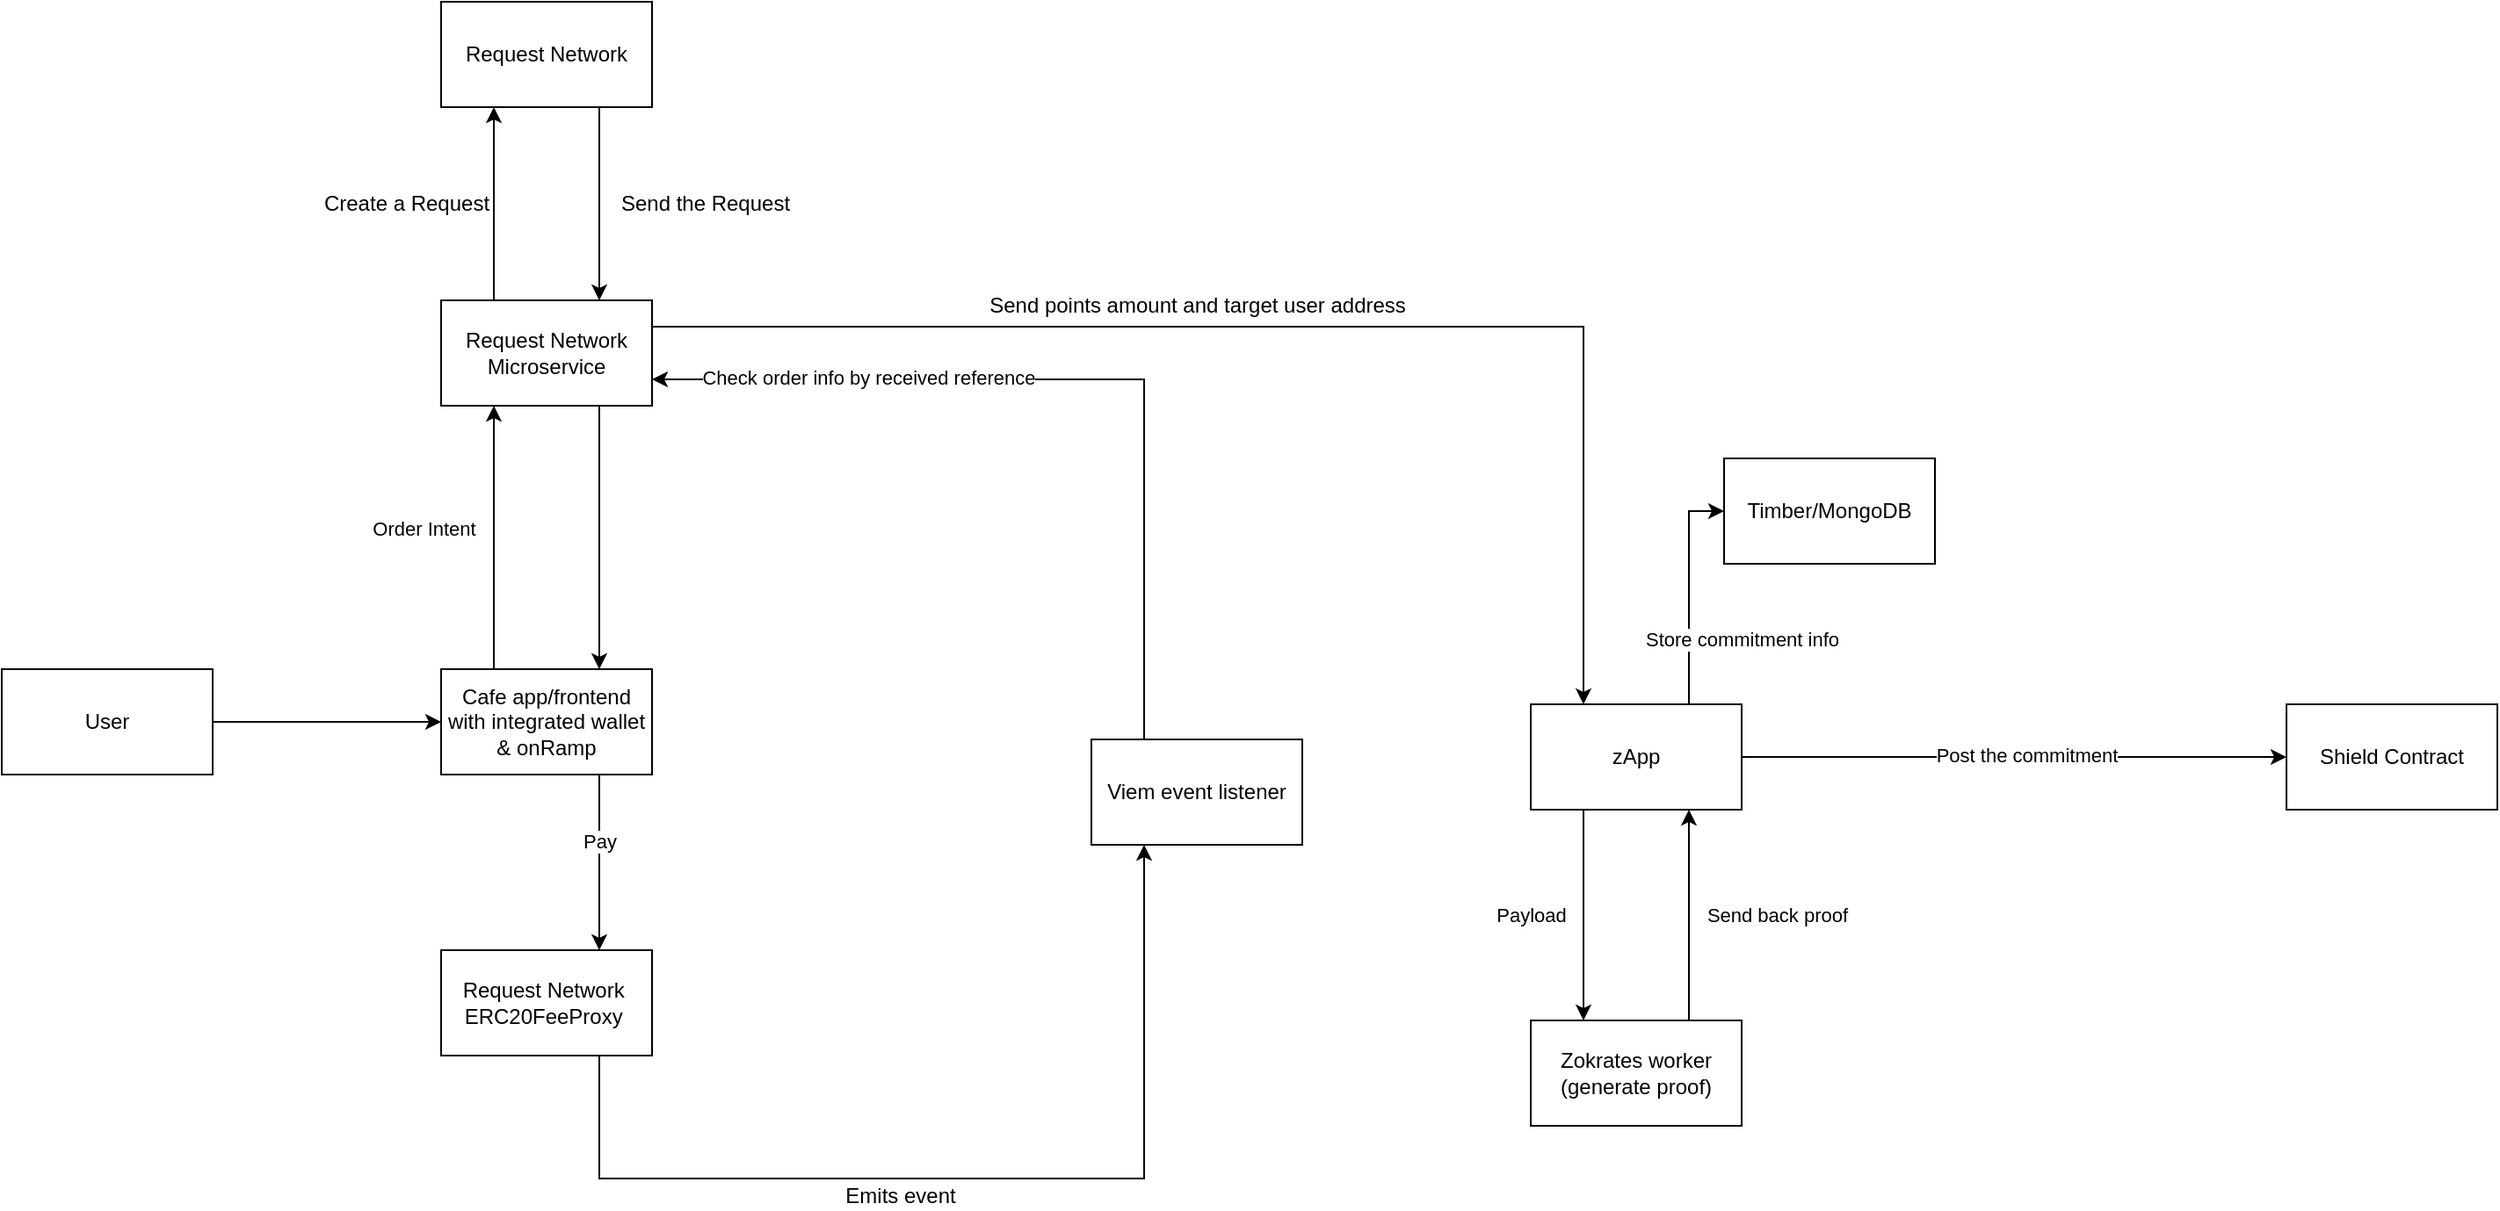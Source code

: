 <mxfile version="21.7.2" type="device">
  <diagram name="Page-1" id="dkWwP9leMnmAGlYUf2Ri">
    <mxGraphModel dx="2397" dy="2137" grid="1" gridSize="10" guides="1" tooltips="1" connect="1" arrows="1" fold="1" page="1" pageScale="1" pageWidth="827" pageHeight="1169" math="0" shadow="0">
      <root>
        <mxCell id="0" />
        <mxCell id="1" parent="0" />
        <mxCell id="et8Q3a_r-O8e4dzCY30--9" style="edgeStyle=orthogonalEdgeStyle;rounded=0;orthogonalLoop=1;jettySize=auto;html=1;entryX=0;entryY=0.5;entryDx=0;entryDy=0;" edge="1" parent="1" source="et8Q3a_r-O8e4dzCY30--1" target="et8Q3a_r-O8e4dzCY30--8">
          <mxGeometry relative="1" as="geometry" />
        </mxCell>
        <mxCell id="et8Q3a_r-O8e4dzCY30--1" value="User" style="rounded=0;whiteSpace=wrap;html=1;" vertex="1" parent="1">
          <mxGeometry x="-190" y="300" width="120" height="60" as="geometry" />
        </mxCell>
        <mxCell id="et8Q3a_r-O8e4dzCY30--18" style="edgeStyle=orthogonalEdgeStyle;rounded=0;orthogonalLoop=1;jettySize=auto;html=1;exitX=0.25;exitY=0;exitDx=0;exitDy=0;entryX=0.25;entryY=1;entryDx=0;entryDy=0;" edge="1" parent="1" source="et8Q3a_r-O8e4dzCY30--4" target="et8Q3a_r-O8e4dzCY30--17">
          <mxGeometry relative="1" as="geometry" />
        </mxCell>
        <mxCell id="et8Q3a_r-O8e4dzCY30--19" value="Create a Request" style="edgeLabel;html=1;align=center;verticalAlign=middle;resizable=0;points=[];fontSize=12;" vertex="1" connectable="0" parent="et8Q3a_r-O8e4dzCY30--18">
          <mxGeometry x="0.091" y="1" relative="1" as="geometry">
            <mxPoint x="-49" y="5" as="offset" />
          </mxGeometry>
        </mxCell>
        <mxCell id="et8Q3a_r-O8e4dzCY30--22" style="edgeStyle=orthogonalEdgeStyle;rounded=0;orthogonalLoop=1;jettySize=auto;html=1;exitX=0.75;exitY=1;exitDx=0;exitDy=0;entryX=0.75;entryY=0;entryDx=0;entryDy=0;" edge="1" parent="1" source="et8Q3a_r-O8e4dzCY30--4" target="et8Q3a_r-O8e4dzCY30--8">
          <mxGeometry relative="1" as="geometry" />
        </mxCell>
        <mxCell id="et8Q3a_r-O8e4dzCY30--37" style="edgeStyle=orthogonalEdgeStyle;rounded=0;orthogonalLoop=1;jettySize=auto;html=1;exitX=1;exitY=0.25;exitDx=0;exitDy=0;entryX=0.25;entryY=0;entryDx=0;entryDy=0;" edge="1" parent="1" source="et8Q3a_r-O8e4dzCY30--4" target="et8Q3a_r-O8e4dzCY30--6">
          <mxGeometry relative="1" as="geometry" />
        </mxCell>
        <mxCell id="et8Q3a_r-O8e4dzCY30--4" value="Request Network&lt;br&gt;Microservice" style="rounded=0;whiteSpace=wrap;html=1;" vertex="1" parent="1">
          <mxGeometry x="60" y="90" width="120" height="60" as="geometry" />
        </mxCell>
        <mxCell id="et8Q3a_r-O8e4dzCY30--40" style="edgeStyle=orthogonalEdgeStyle;rounded=0;orthogonalLoop=1;jettySize=auto;html=1;exitX=0.25;exitY=1;exitDx=0;exitDy=0;entryX=0.25;entryY=0;entryDx=0;entryDy=0;" edge="1" parent="1" source="et8Q3a_r-O8e4dzCY30--6" target="et8Q3a_r-O8e4dzCY30--42">
          <mxGeometry relative="1" as="geometry">
            <mxPoint x="710" y="480" as="targetPoint" />
          </mxGeometry>
        </mxCell>
        <mxCell id="et8Q3a_r-O8e4dzCY30--43" value="Payload" style="edgeLabel;html=1;align=center;verticalAlign=middle;resizable=0;points=[];" vertex="1" connectable="0" parent="et8Q3a_r-O8e4dzCY30--40">
          <mxGeometry x="-0.05" y="-1" relative="1" as="geometry">
            <mxPoint x="-29" y="3" as="offset" />
          </mxGeometry>
        </mxCell>
        <mxCell id="et8Q3a_r-O8e4dzCY30--47" style="edgeStyle=orthogonalEdgeStyle;rounded=0;orthogonalLoop=1;jettySize=auto;html=1;exitX=0.75;exitY=0;exitDx=0;exitDy=0;entryX=0;entryY=0.5;entryDx=0;entryDy=0;" edge="1" parent="1" source="et8Q3a_r-O8e4dzCY30--6" target="et8Q3a_r-O8e4dzCY30--46">
          <mxGeometry relative="1" as="geometry" />
        </mxCell>
        <mxCell id="et8Q3a_r-O8e4dzCY30--48" value="Store commitment info&lt;br&gt;" style="edgeLabel;html=1;align=center;verticalAlign=middle;resizable=0;points=[];" vertex="1" connectable="0" parent="et8Q3a_r-O8e4dzCY30--47">
          <mxGeometry x="-0.431" y="3" relative="1" as="geometry">
            <mxPoint x="33" as="offset" />
          </mxGeometry>
        </mxCell>
        <mxCell id="et8Q3a_r-O8e4dzCY30--49" style="edgeStyle=orthogonalEdgeStyle;rounded=0;orthogonalLoop=1;jettySize=auto;html=1;entryX=0;entryY=0.5;entryDx=0;entryDy=0;" edge="1" parent="1" source="et8Q3a_r-O8e4dzCY30--6" target="et8Q3a_r-O8e4dzCY30--50">
          <mxGeometry relative="1" as="geometry">
            <mxPoint x="1060" y="350" as="targetPoint" />
          </mxGeometry>
        </mxCell>
        <mxCell id="et8Q3a_r-O8e4dzCY30--51" value="Post the commitment" style="edgeLabel;html=1;align=center;verticalAlign=middle;resizable=0;points=[];" vertex="1" connectable="0" parent="et8Q3a_r-O8e4dzCY30--49">
          <mxGeometry x="0.045" y="1" relative="1" as="geometry">
            <mxPoint as="offset" />
          </mxGeometry>
        </mxCell>
        <mxCell id="et8Q3a_r-O8e4dzCY30--6" value="zApp" style="rounded=0;whiteSpace=wrap;html=1;" vertex="1" parent="1">
          <mxGeometry x="680" y="320" width="120" height="60" as="geometry" />
        </mxCell>
        <mxCell id="et8Q3a_r-O8e4dzCY30--15" style="edgeStyle=orthogonalEdgeStyle;rounded=0;orthogonalLoop=1;jettySize=auto;html=1;exitX=0.25;exitY=0;exitDx=0;exitDy=0;entryX=0.25;entryY=1;entryDx=0;entryDy=0;" edge="1" parent="1" source="et8Q3a_r-O8e4dzCY30--8" target="et8Q3a_r-O8e4dzCY30--4">
          <mxGeometry relative="1" as="geometry" />
        </mxCell>
        <mxCell id="et8Q3a_r-O8e4dzCY30--16" value="Order Intent" style="edgeLabel;html=1;align=center;verticalAlign=middle;resizable=0;points=[];" vertex="1" connectable="0" parent="et8Q3a_r-O8e4dzCY30--15">
          <mxGeometry x="0.227" y="3" relative="1" as="geometry">
            <mxPoint x="-37" y="12" as="offset" />
          </mxGeometry>
        </mxCell>
        <mxCell id="et8Q3a_r-O8e4dzCY30--28" style="edgeStyle=orthogonalEdgeStyle;rounded=0;orthogonalLoop=1;jettySize=auto;html=1;exitX=0.75;exitY=1;exitDx=0;exitDy=0;entryX=0.75;entryY=0;entryDx=0;entryDy=0;" edge="1" parent="1" source="et8Q3a_r-O8e4dzCY30--8" target="et8Q3a_r-O8e4dzCY30--27">
          <mxGeometry relative="1" as="geometry" />
        </mxCell>
        <mxCell id="et8Q3a_r-O8e4dzCY30--29" value="Pay" style="edgeLabel;html=1;align=center;verticalAlign=middle;resizable=0;points=[];" vertex="1" connectable="0" parent="et8Q3a_r-O8e4dzCY30--28">
          <mxGeometry x="-0.24" relative="1" as="geometry">
            <mxPoint as="offset" />
          </mxGeometry>
        </mxCell>
        <mxCell id="et8Q3a_r-O8e4dzCY30--8" value="Cafe app/frontend&lt;br&gt;with integrated wallet &amp;amp; onRamp" style="rounded=0;whiteSpace=wrap;html=1;" vertex="1" parent="1">
          <mxGeometry x="60" y="300" width="120" height="60" as="geometry" />
        </mxCell>
        <mxCell id="et8Q3a_r-O8e4dzCY30--20" style="edgeStyle=orthogonalEdgeStyle;rounded=0;orthogonalLoop=1;jettySize=auto;html=1;exitX=0.75;exitY=1;exitDx=0;exitDy=0;entryX=0.75;entryY=0;entryDx=0;entryDy=0;" edge="1" parent="1" source="et8Q3a_r-O8e4dzCY30--17" target="et8Q3a_r-O8e4dzCY30--4">
          <mxGeometry relative="1" as="geometry" />
        </mxCell>
        <mxCell id="et8Q3a_r-O8e4dzCY30--17" value="Request Network" style="rounded=0;whiteSpace=wrap;html=1;" vertex="1" parent="1">
          <mxGeometry x="60" y="-80" width="120" height="60" as="geometry" />
        </mxCell>
        <mxCell id="et8Q3a_r-O8e4dzCY30--21" value="Send the Request" style="text;html=1;align=center;verticalAlign=middle;resizable=0;points=[];autosize=1;strokeColor=none;fillColor=none;" vertex="1" parent="1">
          <mxGeometry x="150" y="20" width="120" height="30" as="geometry" />
        </mxCell>
        <mxCell id="et8Q3a_r-O8e4dzCY30--32" style="edgeStyle=orthogonalEdgeStyle;rounded=0;orthogonalLoop=1;jettySize=auto;html=1;exitX=0.75;exitY=1;exitDx=0;exitDy=0;entryX=0.25;entryY=1;entryDx=0;entryDy=0;" edge="1" parent="1" target="et8Q3a_r-O8e4dzCY30--31">
          <mxGeometry relative="1" as="geometry">
            <mxPoint x="120" y="520" as="sourcePoint" />
            <mxPoint x="450" y="520" as="targetPoint" />
            <Array as="points">
              <mxPoint x="150" y="520" />
              <mxPoint x="150" y="590" />
              <mxPoint x="460" y="590" />
            </Array>
          </mxGeometry>
        </mxCell>
        <mxCell id="et8Q3a_r-O8e4dzCY30--33" value="Emits event" style="edgeLabel;html=1;align=center;verticalAlign=middle;resizable=0;points=[];fontSize=12;" vertex="1" connectable="0" parent="et8Q3a_r-O8e4dzCY30--32">
          <mxGeometry x="-0.098" y="-1" relative="1" as="geometry">
            <mxPoint y="9" as="offset" />
          </mxGeometry>
        </mxCell>
        <mxCell id="et8Q3a_r-O8e4dzCY30--27" value="Request Network&amp;nbsp;&lt;br&gt;ERC20FeeProxy&amp;nbsp;" style="rounded=0;whiteSpace=wrap;html=1;" vertex="1" parent="1">
          <mxGeometry x="60" y="460" width="120" height="60" as="geometry" />
        </mxCell>
        <mxCell id="et8Q3a_r-O8e4dzCY30--35" style="edgeStyle=orthogonalEdgeStyle;rounded=0;orthogonalLoop=1;jettySize=auto;html=1;exitX=0.25;exitY=0;exitDx=0;exitDy=0;entryX=1;entryY=0.75;entryDx=0;entryDy=0;" edge="1" parent="1" source="et8Q3a_r-O8e4dzCY30--31" target="et8Q3a_r-O8e4dzCY30--4">
          <mxGeometry relative="1" as="geometry" />
        </mxCell>
        <mxCell id="et8Q3a_r-O8e4dzCY30--36" value="Check order info by received reference" style="edgeLabel;html=1;align=center;verticalAlign=middle;resizable=0;points=[];" vertex="1" connectable="0" parent="et8Q3a_r-O8e4dzCY30--35">
          <mxGeometry x="0.492" y="-1" relative="1" as="geometry">
            <mxPoint as="offset" />
          </mxGeometry>
        </mxCell>
        <mxCell id="et8Q3a_r-O8e4dzCY30--31" value="Viem event listener" style="rounded=0;whiteSpace=wrap;html=1;" vertex="1" parent="1">
          <mxGeometry x="430" y="340" width="120" height="60" as="geometry" />
        </mxCell>
        <mxCell id="et8Q3a_r-O8e4dzCY30--39" value="Send points amount and target user address" style="text;html=1;align=center;verticalAlign=middle;resizable=0;points=[];autosize=1;strokeColor=none;fillColor=none;" vertex="1" parent="1">
          <mxGeometry x="360" y="78" width="260" height="30" as="geometry" />
        </mxCell>
        <mxCell id="et8Q3a_r-O8e4dzCY30--44" style="edgeStyle=orthogonalEdgeStyle;rounded=0;orthogonalLoop=1;jettySize=auto;html=1;exitX=0.75;exitY=0;exitDx=0;exitDy=0;entryX=0.75;entryY=1;entryDx=0;entryDy=0;" edge="1" parent="1" source="et8Q3a_r-O8e4dzCY30--42" target="et8Q3a_r-O8e4dzCY30--6">
          <mxGeometry relative="1" as="geometry" />
        </mxCell>
        <mxCell id="et8Q3a_r-O8e4dzCY30--45" value="Send back proof" style="edgeLabel;html=1;align=center;verticalAlign=middle;resizable=0;points=[];" vertex="1" connectable="0" parent="et8Q3a_r-O8e4dzCY30--44">
          <mxGeometry x="0.2" y="-1" relative="1" as="geometry">
            <mxPoint x="49" y="12" as="offset" />
          </mxGeometry>
        </mxCell>
        <mxCell id="et8Q3a_r-O8e4dzCY30--42" value="Zokrates worker&lt;br&gt;(generate proof)" style="rounded=0;whiteSpace=wrap;html=1;" vertex="1" parent="1">
          <mxGeometry x="680" y="500" width="120" height="60" as="geometry" />
        </mxCell>
        <mxCell id="et8Q3a_r-O8e4dzCY30--46" value="Timber/MongoDB" style="rounded=0;whiteSpace=wrap;html=1;" vertex="1" parent="1">
          <mxGeometry x="790" y="180" width="120" height="60" as="geometry" />
        </mxCell>
        <mxCell id="et8Q3a_r-O8e4dzCY30--50" value="Shield Contract" style="rounded=0;whiteSpace=wrap;html=1;" vertex="1" parent="1">
          <mxGeometry x="1110" y="320" width="120" height="60" as="geometry" />
        </mxCell>
      </root>
    </mxGraphModel>
  </diagram>
</mxfile>
